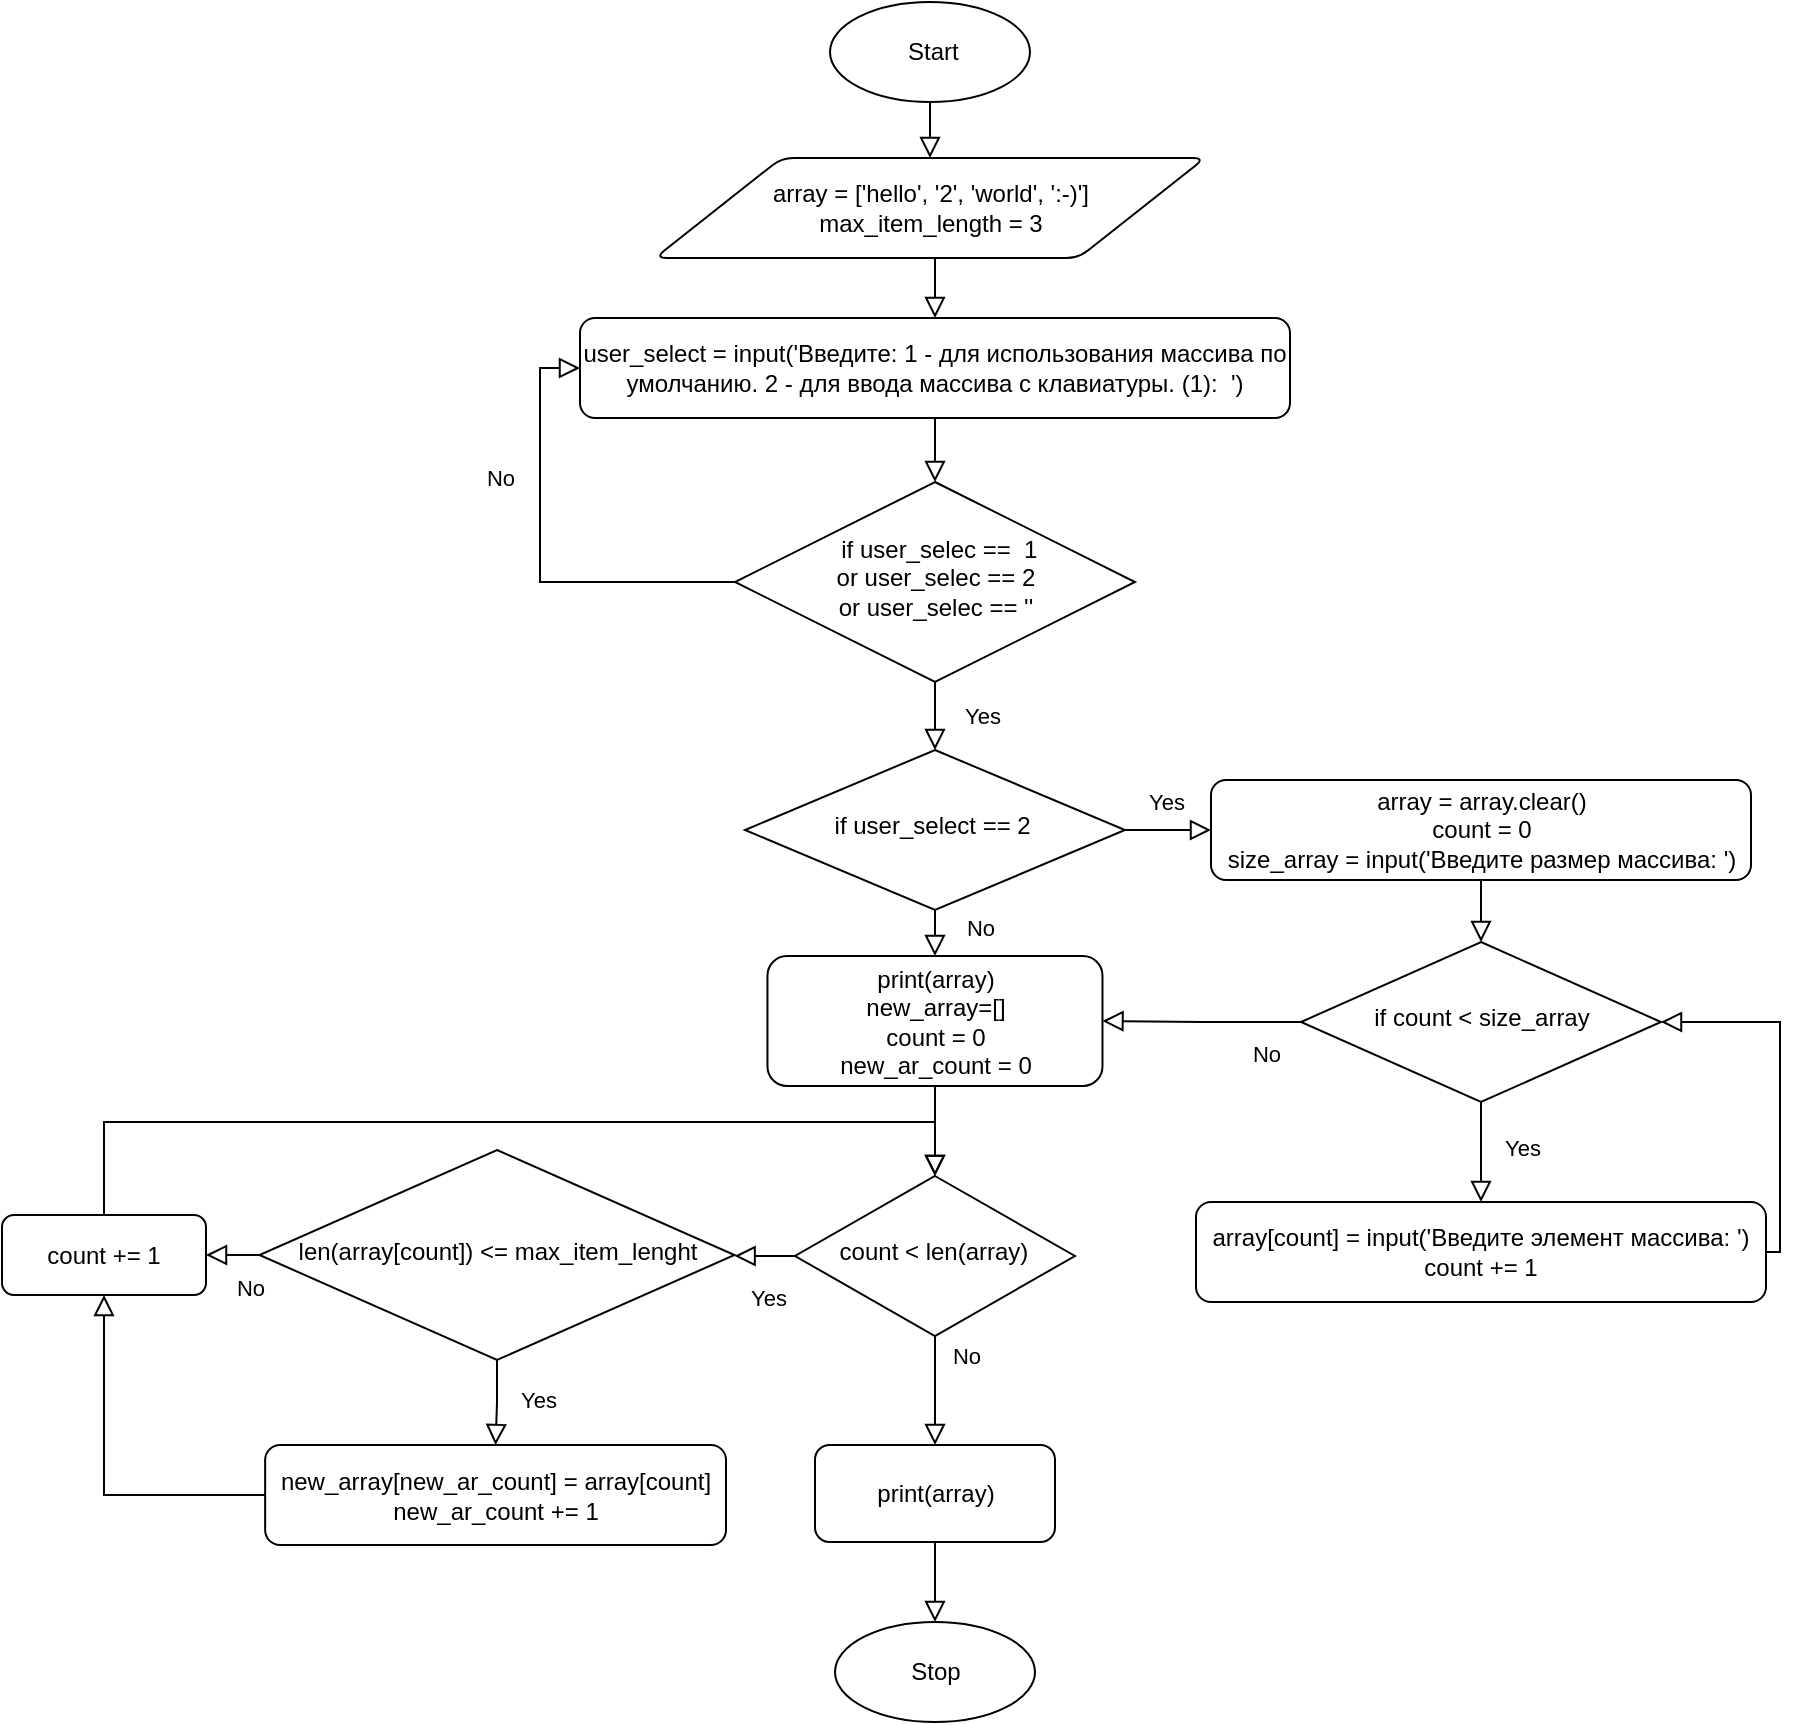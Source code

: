 <mxfile version="20.5.3" type="device"><diagram id="C5RBs43oDa-KdzZeNtuy" name="Page-1"><mxGraphModel dx="1139" dy="709" grid="1" gridSize="10" guides="1" tooltips="1" connect="1" arrows="1" fold="1" page="1" pageScale="1" pageWidth="827" pageHeight="1169" math="0" shadow="0"><root><mxCell id="WIyWlLk6GJQsqaUBKTNV-0"/><mxCell id="WIyWlLk6GJQsqaUBKTNV-1" parent="WIyWlLk6GJQsqaUBKTNV-0"/><mxCell id="G7S_l2VGH0lOcpcakNZs-0" value="&amp;nbsp;Start" style="strokeWidth=1;html=1;shape=mxgraph.flowchart.start_2;whiteSpace=wrap;" vertex="1" parent="WIyWlLk6GJQsqaUBKTNV-1"><mxGeometry x="515" y="80" width="100" height="50" as="geometry"/></mxCell><mxCell id="G7S_l2VGH0lOcpcakNZs-1" value="array = ['hello', '2', 'world', ':-)']&lt;br&gt;max_item_length = 3" style="shape=parallelogram;html=1;strokeWidth=1;perimeter=parallelogramPerimeter;whiteSpace=wrap;rounded=1;arcSize=12;size=0.23;" vertex="1" parent="WIyWlLk6GJQsqaUBKTNV-1"><mxGeometry x="427.5" y="158" width="275" height="50" as="geometry"/></mxCell><mxCell id="G7S_l2VGH0lOcpcakNZs-2" value="" style="rounded=0;html=1;jettySize=auto;orthogonalLoop=1;fontSize=11;endArrow=block;endFill=0;endSize=8;strokeWidth=1;shadow=0;labelBackgroundColor=none;edgeStyle=orthogonalEdgeStyle;exitX=0.5;exitY=1;exitDx=0;exitDy=0;exitPerimeter=0;entryX=0.5;entryY=0;entryDx=0;entryDy=0;" edge="1" parent="WIyWlLk6GJQsqaUBKTNV-1" source="G7S_l2VGH0lOcpcakNZs-0" target="G7S_l2VGH0lOcpcakNZs-1"><mxGeometry relative="1" as="geometry"><mxPoint x="565" y="128" as="sourcePoint"/><mxPoint x="564.5" y="148" as="targetPoint"/><Array as="points"/></mxGeometry></mxCell><mxCell id="G7S_l2VGH0lOcpcakNZs-3" value="&amp;nbsp;if user_selec ==&amp;nbsp; 1&lt;br&gt;or user_selec == 2&lt;br&gt;or user_selec == ''" style="rhombus;whiteSpace=wrap;html=1;shadow=0;fontFamily=Helvetica;fontSize=12;align=center;strokeWidth=1;spacing=6;spacingTop=-4;" vertex="1" parent="WIyWlLk6GJQsqaUBKTNV-1"><mxGeometry x="467.5" y="320" width="200" height="100" as="geometry"/></mxCell><mxCell id="G7S_l2VGH0lOcpcakNZs-5" value="user_select = input('Введите: 1 - для использования массива по умолчанию. 2 - для ввода массива с клавиатуры. (1):&amp;nbsp; ')" style="rounded=1;whiteSpace=wrap;html=1;fontSize=12;glass=0;strokeWidth=1;shadow=0;" vertex="1" parent="WIyWlLk6GJQsqaUBKTNV-1"><mxGeometry x="390" y="238" width="355" height="50" as="geometry"/></mxCell><mxCell id="G7S_l2VGH0lOcpcakNZs-6" value="" style="rounded=0;html=1;jettySize=auto;orthogonalLoop=1;fontSize=11;endArrow=block;endFill=0;endSize=8;strokeWidth=1;shadow=0;labelBackgroundColor=none;edgeStyle=orthogonalEdgeStyle;entryX=0.5;entryY=0;entryDx=0;entryDy=0;exitX=0.5;exitY=1;exitDx=0;exitDy=0;" edge="1" parent="WIyWlLk6GJQsqaUBKTNV-1" source="G7S_l2VGH0lOcpcakNZs-1" target="G7S_l2VGH0lOcpcakNZs-5"><mxGeometry relative="1" as="geometry"><mxPoint x="595" y="228" as="sourcePoint"/><mxPoint x="555" y="248" as="targetPoint"/><Array as="points"/></mxGeometry></mxCell><mxCell id="G7S_l2VGH0lOcpcakNZs-8" value="No" style="rounded=0;html=1;jettySize=auto;orthogonalLoop=1;fontSize=11;endArrow=block;endFill=0;endSize=8;strokeWidth=1;shadow=0;labelBackgroundColor=none;edgeStyle=orthogonalEdgeStyle;exitX=0;exitY=0.5;exitDx=0;exitDy=0;entryX=0;entryY=0.5;entryDx=0;entryDy=0;" edge="1" parent="WIyWlLk6GJQsqaUBKTNV-1" source="G7S_l2VGH0lOcpcakNZs-3" target="G7S_l2VGH0lOcpcakNZs-5"><mxGeometry x="0.333" y="20" relative="1" as="geometry"><mxPoint as="offset"/><mxPoint x="465" y="370" as="sourcePoint"/><mxPoint x="427.5" y="430" as="targetPoint"/></mxGeometry></mxCell><mxCell id="G7S_l2VGH0lOcpcakNZs-9" value="if user_select == 2&amp;nbsp;&lt;span style=&quot;color: rgba(0, 0, 0, 0); font-family: monospace; font-size: 0px; text-align: start;&quot;&gt;%3CmxGraphModel%3E%3Croot%3E%3CmxCell%20id%3D%220%22%2F%3E%3CmxCell%20id%3D%221%22%20parent%3D%220%22%2F%3E%3CmxCell%20id%3D%222%22%20value%3D%22%22%20style%3D%22rounded%3D0%3Bhtml%3D1%3BjettySize%3Dauto%3BorthogonalLoop%3D1%3BfontSize%3D11%3BendArrow%3Dblock%3BendFill%3D0%3BendSize%3D8%3BstrokeWidth%3D1%3Bshadow%3D0%3BlabelBackgroundColor%3Dnone%3BedgeStyle%3DorthogonalEdgeStyle%3B%22%20edge%3D%221%22%20parent%3D%221%22%3E%3CmxGeometry%20relative%3D%221%22%20as%3D%22geometry%22%3E%3CmxPoint%20x%3D%22700%22%20y%3D%22180%22%20as%3D%22sourcePoint%22%2F%3E%3CmxPoint%20x%3D%22700%22%20y%3D%22230%22%20as%3D%22targetPoint%22%2F%3E%3C%2FmxGeometry%3E%3C%2FmxCell%3E%3C%2Froot%3E%3C%2FmxGraphModel%3Eu&lt;/span&gt;" style="rhombus;whiteSpace=wrap;html=1;shadow=0;strokeWidth=1;spacing=6;spacingTop=-4;" vertex="1" parent="WIyWlLk6GJQsqaUBKTNV-1"><mxGeometry x="472.5" y="454" width="190" height="80" as="geometry"/></mxCell><mxCell id="G7S_l2VGH0lOcpcakNZs-11" value="Yes" style="edgeStyle=orthogonalEdgeStyle;rounded=0;html=1;jettySize=auto;orthogonalLoop=1;fontSize=11;endArrow=block;endFill=0;endSize=8;strokeWidth=1;shadow=0;labelBackgroundColor=none;exitX=0.5;exitY=1;exitDx=0;exitDy=0;entryX=0.5;entryY=0;entryDx=0;entryDy=0;" edge="1" parent="WIyWlLk6GJQsqaUBKTNV-1" source="G7S_l2VGH0lOcpcakNZs-3" target="G7S_l2VGH0lOcpcakNZs-9"><mxGeometry y="23" relative="1" as="geometry"><mxPoint as="offset"/><mxPoint x="575" y="460" as="sourcePoint"/><mxPoint x="625" y="460" as="targetPoint"/></mxGeometry></mxCell><mxCell id="G7S_l2VGH0lOcpcakNZs-12" value="" style="rounded=0;html=1;jettySize=auto;orthogonalLoop=1;fontSize=11;endArrow=block;endFill=0;endSize=8;strokeWidth=1;shadow=0;labelBackgroundColor=none;edgeStyle=orthogonalEdgeStyle;exitX=0.5;exitY=1;exitDx=0;exitDy=0;entryX=0.5;entryY=0;entryDx=0;entryDy=0;" edge="1" parent="WIyWlLk6GJQsqaUBKTNV-1" source="G7S_l2VGH0lOcpcakNZs-5" target="G7S_l2VGH0lOcpcakNZs-3"><mxGeometry relative="1" as="geometry"><mxPoint x="695" y="300" as="sourcePoint"/><mxPoint x="695" y="350" as="targetPoint"/></mxGeometry></mxCell><mxCell id="G7S_l2VGH0lOcpcakNZs-13" value="Yes" style="edgeStyle=orthogonalEdgeStyle;rounded=0;html=1;jettySize=auto;orthogonalLoop=1;fontSize=11;endArrow=block;endFill=0;endSize=8;strokeWidth=1;shadow=0;labelBackgroundColor=none;exitX=1;exitY=0.5;exitDx=0;exitDy=0;entryX=0;entryY=0.5;entryDx=0;entryDy=0;" edge="1" parent="WIyWlLk6GJQsqaUBKTNV-1" source="G7S_l2VGH0lOcpcakNZs-9" target="G7S_l2VGH0lOcpcakNZs-14"><mxGeometry x="-0.079" y="14" relative="1" as="geometry"><mxPoint as="offset"/><mxPoint x="702.5" y="493.5" as="sourcePoint"/><mxPoint x="715" y="494" as="targetPoint"/></mxGeometry></mxCell><mxCell id="G7S_l2VGH0lOcpcakNZs-14" value="array = array.clear()&lt;br&gt;count = 0&lt;br&gt;size_array = input('Введите размер массива: ')" style="rounded=1;whiteSpace=wrap;html=1;fontSize=12;glass=0;strokeWidth=1;shadow=0;" vertex="1" parent="WIyWlLk6GJQsqaUBKTNV-1"><mxGeometry x="705.5" y="469" width="270" height="50" as="geometry"/></mxCell><mxCell id="G7S_l2VGH0lOcpcakNZs-17" value="if count &amp;lt; size_array" style="rhombus;whiteSpace=wrap;html=1;shadow=0;fontFamily=Helvetica;fontSize=12;align=center;strokeWidth=1;spacing=6;spacingTop=-4;" vertex="1" parent="WIyWlLk6GJQsqaUBKTNV-1"><mxGeometry x="750.5" y="550" width="180" height="80" as="geometry"/></mxCell><mxCell id="G7S_l2VGH0lOcpcakNZs-18" value="array[count] = input('Введите элемент массива: ')&lt;br&gt;count += 1" style="rounded=1;whiteSpace=wrap;html=1;fontSize=12;glass=0;strokeWidth=1;shadow=0;" vertex="1" parent="WIyWlLk6GJQsqaUBKTNV-1"><mxGeometry x="698" y="680" width="285" height="50" as="geometry"/></mxCell><mxCell id="G7S_l2VGH0lOcpcakNZs-19" value="" style="rounded=0;html=1;jettySize=auto;orthogonalLoop=1;fontSize=11;endArrow=block;endFill=0;endSize=8;strokeWidth=1;shadow=0;labelBackgroundColor=none;edgeStyle=orthogonalEdgeStyle;exitX=0.5;exitY=1;exitDx=0;exitDy=0;entryX=0.5;entryY=0;entryDx=0;entryDy=0;" edge="1" parent="WIyWlLk6GJQsqaUBKTNV-1" source="G7S_l2VGH0lOcpcakNZs-14" target="G7S_l2VGH0lOcpcakNZs-17"><mxGeometry relative="1" as="geometry"><mxPoint x="870.5" y="544" as="sourcePoint"/><mxPoint x="840.5" y="544" as="targetPoint"/></mxGeometry></mxCell><mxCell id="G7S_l2VGH0lOcpcakNZs-20" value="No" style="rounded=0;html=1;jettySize=auto;orthogonalLoop=1;fontSize=11;endArrow=block;endFill=0;endSize=8;strokeWidth=1;shadow=0;labelBackgroundColor=none;edgeStyle=orthogonalEdgeStyle;exitX=0;exitY=0.5;exitDx=0;exitDy=0;entryX=1;entryY=0.5;entryDx=0;entryDy=0;" edge="1" parent="WIyWlLk6GJQsqaUBKTNV-1" source="G7S_l2VGH0lOcpcakNZs-17" target="G7S_l2VGH0lOcpcakNZs-24"><mxGeometry x="-0.638" y="16" relative="1" as="geometry"><mxPoint as="offset"/><mxPoint x="565" y="595.5" as="sourcePoint"/><mxPoint x="675" y="590.5" as="targetPoint"/></mxGeometry></mxCell><mxCell id="G7S_l2VGH0lOcpcakNZs-21" value="Yes" style="edgeStyle=orthogonalEdgeStyle;rounded=0;html=1;jettySize=auto;orthogonalLoop=1;fontSize=11;endArrow=block;endFill=0;endSize=8;strokeWidth=1;shadow=0;labelBackgroundColor=none;exitX=0.5;exitY=1;exitDx=0;exitDy=0;entryX=0.5;entryY=0;entryDx=0;entryDy=0;" edge="1" parent="WIyWlLk6GJQsqaUBKTNV-1" source="G7S_l2VGH0lOcpcakNZs-17" target="G7S_l2VGH0lOcpcakNZs-18"><mxGeometry x="-0.127" y="20" relative="1" as="geometry"><mxPoint y="1" as="offset"/><mxPoint x="990.5" y="610" as="sourcePoint"/><mxPoint x="1040.5" y="610" as="targetPoint"/></mxGeometry></mxCell><mxCell id="G7S_l2VGH0lOcpcakNZs-22" value="" style="rounded=0;html=1;jettySize=auto;orthogonalLoop=1;fontSize=11;endArrow=block;endFill=0;endSize=8;strokeWidth=1;shadow=0;labelBackgroundColor=none;edgeStyle=orthogonalEdgeStyle;exitX=1;exitY=0.5;exitDx=0;exitDy=0;entryX=1;entryY=0.5;entryDx=0;entryDy=0;" edge="1" parent="WIyWlLk6GJQsqaUBKTNV-1" source="G7S_l2VGH0lOcpcakNZs-18" target="G7S_l2VGH0lOcpcakNZs-17"><mxGeometry relative="1" as="geometry"><mxPoint x="1050.5" y="540" as="sourcePoint"/><mxPoint x="1050.5" y="580" as="targetPoint"/><Array as="points"><mxPoint x="990" y="705"/><mxPoint x="990" y="590"/></Array></mxGeometry></mxCell><mxCell id="G7S_l2VGH0lOcpcakNZs-23" value="len(array[count]) &amp;lt;= max_item_lenght" style="rhombus;whiteSpace=wrap;html=1;shadow=0;fontFamily=Helvetica;fontSize=12;align=center;strokeWidth=1;spacing=6;spacingTop=-4;" vertex="1" parent="WIyWlLk6GJQsqaUBKTNV-1"><mxGeometry x="229.75" y="654" width="237.5" height="105" as="geometry"/></mxCell><mxCell id="G7S_l2VGH0lOcpcakNZs-24" value="print(array)&lt;br&gt;new_array=[]&lt;br&gt;count = 0&lt;br&gt;new_ar_count = 0" style="rounded=1;whiteSpace=wrap;html=1;fontSize=12;glass=0;strokeWidth=1;shadow=0;" vertex="1" parent="WIyWlLk6GJQsqaUBKTNV-1"><mxGeometry x="483.74" y="557" width="167.5" height="65" as="geometry"/></mxCell><mxCell id="G7S_l2VGH0lOcpcakNZs-26" value="new_array[new_ar_count] = array[count]&lt;br&gt;new_ar_count += 1" style="rounded=1;whiteSpace=wrap;html=1;fontSize=12;glass=0;strokeWidth=1;shadow=0;" vertex="1" parent="WIyWlLk6GJQsqaUBKTNV-1"><mxGeometry x="232.57" y="801.5" width="230.43" height="50" as="geometry"/></mxCell><mxCell id="G7S_l2VGH0lOcpcakNZs-27" value="Yes" style="edgeStyle=orthogonalEdgeStyle;rounded=0;html=1;jettySize=auto;orthogonalLoop=1;fontSize=11;endArrow=block;endFill=0;endSize=8;strokeWidth=1;shadow=0;labelBackgroundColor=none;exitX=0.5;exitY=1;exitDx=0;exitDy=0;entryX=0.5;entryY=0;entryDx=0;entryDy=0;" edge="1" parent="WIyWlLk6GJQsqaUBKTNV-1" source="G7S_l2VGH0lOcpcakNZs-23" target="G7S_l2VGH0lOcpcakNZs-26"><mxGeometry x="-0.127" y="20" relative="1" as="geometry"><mxPoint y="1" as="offset"/><mxPoint x="396" y="771.5" as="sourcePoint"/><mxPoint x="396" y="821.5" as="targetPoint"/></mxGeometry></mxCell><mxCell id="G7S_l2VGH0lOcpcakNZs-29" value="No" style="rounded=0;html=1;jettySize=auto;orthogonalLoop=1;fontSize=11;endArrow=block;endFill=0;endSize=8;strokeWidth=1;shadow=0;labelBackgroundColor=none;edgeStyle=orthogonalEdgeStyle;exitX=0;exitY=0.5;exitDx=0;exitDy=0;entryX=1;entryY=0.5;entryDx=0;entryDy=0;" edge="1" parent="WIyWlLk6GJQsqaUBKTNV-1" source="G7S_l2VGH0lOcpcakNZs-23" target="G7S_l2VGH0lOcpcakNZs-30"><mxGeometry x="-0.638" y="16" relative="1" as="geometry"><mxPoint as="offset"/><mxPoint x="243.5" y="641" as="sourcePoint"/><mxPoint x="196" y="706.5" as="targetPoint"/></mxGeometry></mxCell><mxCell id="G7S_l2VGH0lOcpcakNZs-30" value="count += 1" style="rounded=1;whiteSpace=wrap;html=1;fontSize=12;glass=0;strokeWidth=1;shadow=0;" vertex="1" parent="WIyWlLk6GJQsqaUBKTNV-1"><mxGeometry x="101" y="686.5" width="102" height="40" as="geometry"/></mxCell><mxCell id="G7S_l2VGH0lOcpcakNZs-32" value="" style="rounded=0;html=1;jettySize=auto;orthogonalLoop=1;fontSize=11;endArrow=block;endFill=0;endSize=8;strokeWidth=1;shadow=0;labelBackgroundColor=none;edgeStyle=orthogonalEdgeStyle;exitX=0.5;exitY=0;exitDx=0;exitDy=0;entryX=0.5;entryY=0;entryDx=0;entryDy=0;" edge="1" parent="WIyWlLk6GJQsqaUBKTNV-1" source="G7S_l2VGH0lOcpcakNZs-30" target="G7S_l2VGH0lOcpcakNZs-33"><mxGeometry relative="1" as="geometry"><mxPoint x="130" y="754.5" as="sourcePoint"/><mxPoint x="250" y="572" as="targetPoint"/><Array as="points"><mxPoint x="152" y="640"/><mxPoint x="568" y="640"/></Array></mxGeometry></mxCell><mxCell id="G7S_l2VGH0lOcpcakNZs-33" value="count &amp;lt; len(array)" style="rhombus;whiteSpace=wrap;html=1;shadow=0;fontFamily=Helvetica;fontSize=12;align=center;strokeWidth=1;spacing=6;spacingTop=-4;" vertex="1" parent="WIyWlLk6GJQsqaUBKTNV-1"><mxGeometry x="497.49" y="667" width="140" height="80" as="geometry"/></mxCell><mxCell id="G7S_l2VGH0lOcpcakNZs-34" value="Yes" style="edgeStyle=orthogonalEdgeStyle;rounded=0;html=1;jettySize=auto;orthogonalLoop=1;fontSize=11;endArrow=block;endFill=0;endSize=8;strokeWidth=1;shadow=0;labelBackgroundColor=none;exitX=0;exitY=0.5;exitDx=0;exitDy=0;entryX=1;entryY=0.5;entryDx=0;entryDy=0;" edge="1" parent="WIyWlLk6GJQsqaUBKTNV-1" source="G7S_l2VGH0lOcpcakNZs-33" target="G7S_l2VGH0lOcpcakNZs-23"><mxGeometry x="-0.127" y="20" relative="1" as="geometry"><mxPoint y="1" as="offset"/><mxPoint x="419.5" y="772" as="sourcePoint"/><mxPoint x="423" y="822" as="targetPoint"/></mxGeometry></mxCell><mxCell id="G7S_l2VGH0lOcpcakNZs-36" value="" style="rounded=0;html=1;jettySize=auto;orthogonalLoop=1;fontSize=11;endArrow=block;endFill=0;endSize=8;strokeWidth=1;shadow=0;labelBackgroundColor=none;edgeStyle=orthogonalEdgeStyle;exitX=0;exitY=0.5;exitDx=0;exitDy=0;entryX=0.5;entryY=1;entryDx=0;entryDy=0;" edge="1" parent="WIyWlLk6GJQsqaUBKTNV-1" source="G7S_l2VGH0lOcpcakNZs-26" target="G7S_l2VGH0lOcpcakNZs-30"><mxGeometry relative="1" as="geometry"><mxPoint x="136.5" y="842" as="sourcePoint"/><mxPoint x="136.5" y="882" as="targetPoint"/></mxGeometry></mxCell><mxCell id="G7S_l2VGH0lOcpcakNZs-37" value="" style="rounded=0;html=1;jettySize=auto;orthogonalLoop=1;fontSize=11;endArrow=block;endFill=0;endSize=8;strokeWidth=1;shadow=0;labelBackgroundColor=none;edgeStyle=orthogonalEdgeStyle;exitX=0.5;exitY=1;exitDx=0;exitDy=0;entryX=0.5;entryY=0;entryDx=0;entryDy=0;" edge="1" parent="WIyWlLk6GJQsqaUBKTNV-1" source="G7S_l2VGH0lOcpcakNZs-24" target="G7S_l2VGH0lOcpcakNZs-33"><mxGeometry relative="1" as="geometry"><mxPoint x="614" y="625" as="sourcePoint"/><mxPoint x="568" y="665" as="targetPoint"/><Array as="points"/></mxGeometry></mxCell><mxCell id="G7S_l2VGH0lOcpcakNZs-38" value="No" style="rounded=0;html=1;jettySize=auto;orthogonalLoop=1;fontSize=11;endArrow=block;endFill=0;endSize=8;strokeWidth=1;shadow=0;labelBackgroundColor=none;edgeStyle=orthogonalEdgeStyle;exitX=0.5;exitY=1;exitDx=0;exitDy=0;entryX=0.5;entryY=0;entryDx=0;entryDy=0;" edge="1" parent="WIyWlLk6GJQsqaUBKTNV-1" source="G7S_l2VGH0lOcpcakNZs-33" target="G7S_l2VGH0lOcpcakNZs-39"><mxGeometry x="-0.638" y="16" relative="1" as="geometry"><mxPoint as="offset"/><mxPoint x="620.26" y="930" as="sourcePoint"/><mxPoint x="568" y="930" as="targetPoint"/></mxGeometry></mxCell><mxCell id="G7S_l2VGH0lOcpcakNZs-39" value="print(array)" style="rounded=1;whiteSpace=wrap;html=1;fontSize=12;glass=0;strokeWidth=1;shadow=0;" vertex="1" parent="WIyWlLk6GJQsqaUBKTNV-1"><mxGeometry x="507.5" y="801.5" width="120" height="48.5" as="geometry"/></mxCell><mxCell id="G7S_l2VGH0lOcpcakNZs-40" value="Stop" style="strokeWidth=1;html=1;shape=mxgraph.flowchart.start_2;whiteSpace=wrap;" vertex="1" parent="WIyWlLk6GJQsqaUBKTNV-1"><mxGeometry x="517.5" y="890" width="100" height="50" as="geometry"/></mxCell><mxCell id="G7S_l2VGH0lOcpcakNZs-41" value="" style="rounded=0;html=1;jettySize=auto;orthogonalLoop=1;fontSize=11;endArrow=block;endFill=0;endSize=8;strokeWidth=1;shadow=0;labelBackgroundColor=none;edgeStyle=orthogonalEdgeStyle;exitX=0.5;exitY=1;exitDx=0;exitDy=0;entryX=0.5;entryY=0;entryDx=0;entryDy=0;entryPerimeter=0;" edge="1" parent="WIyWlLk6GJQsqaUBKTNV-1" source="G7S_l2VGH0lOcpcakNZs-39" target="G7S_l2VGH0lOcpcakNZs-40"><mxGeometry relative="1" as="geometry"><mxPoint x="662.5" y="880" as="sourcePoint"/><mxPoint x="662.5" y="920" as="targetPoint"/></mxGeometry></mxCell><mxCell id="G7S_l2VGH0lOcpcakNZs-43" value="No" style="rounded=0;html=1;jettySize=auto;orthogonalLoop=1;fontSize=11;endArrow=block;endFill=0;endSize=8;strokeWidth=1;shadow=0;labelBackgroundColor=none;edgeStyle=orthogonalEdgeStyle;exitX=0.5;exitY=1;exitDx=0;exitDy=0;entryX=0.5;entryY=0;entryDx=0;entryDy=0;" edge="1" parent="WIyWlLk6GJQsqaUBKTNV-1" source="G7S_l2VGH0lOcpcakNZs-9" target="G7S_l2VGH0lOcpcakNZs-24"><mxGeometry x="-0.201" y="23" relative="1" as="geometry"><mxPoint as="offset"/><mxPoint x="667.5" y="525" as="sourcePoint"/><mxPoint x="667.51" y="579.5" as="targetPoint"/></mxGeometry></mxCell></root></mxGraphModel></diagram></mxfile>